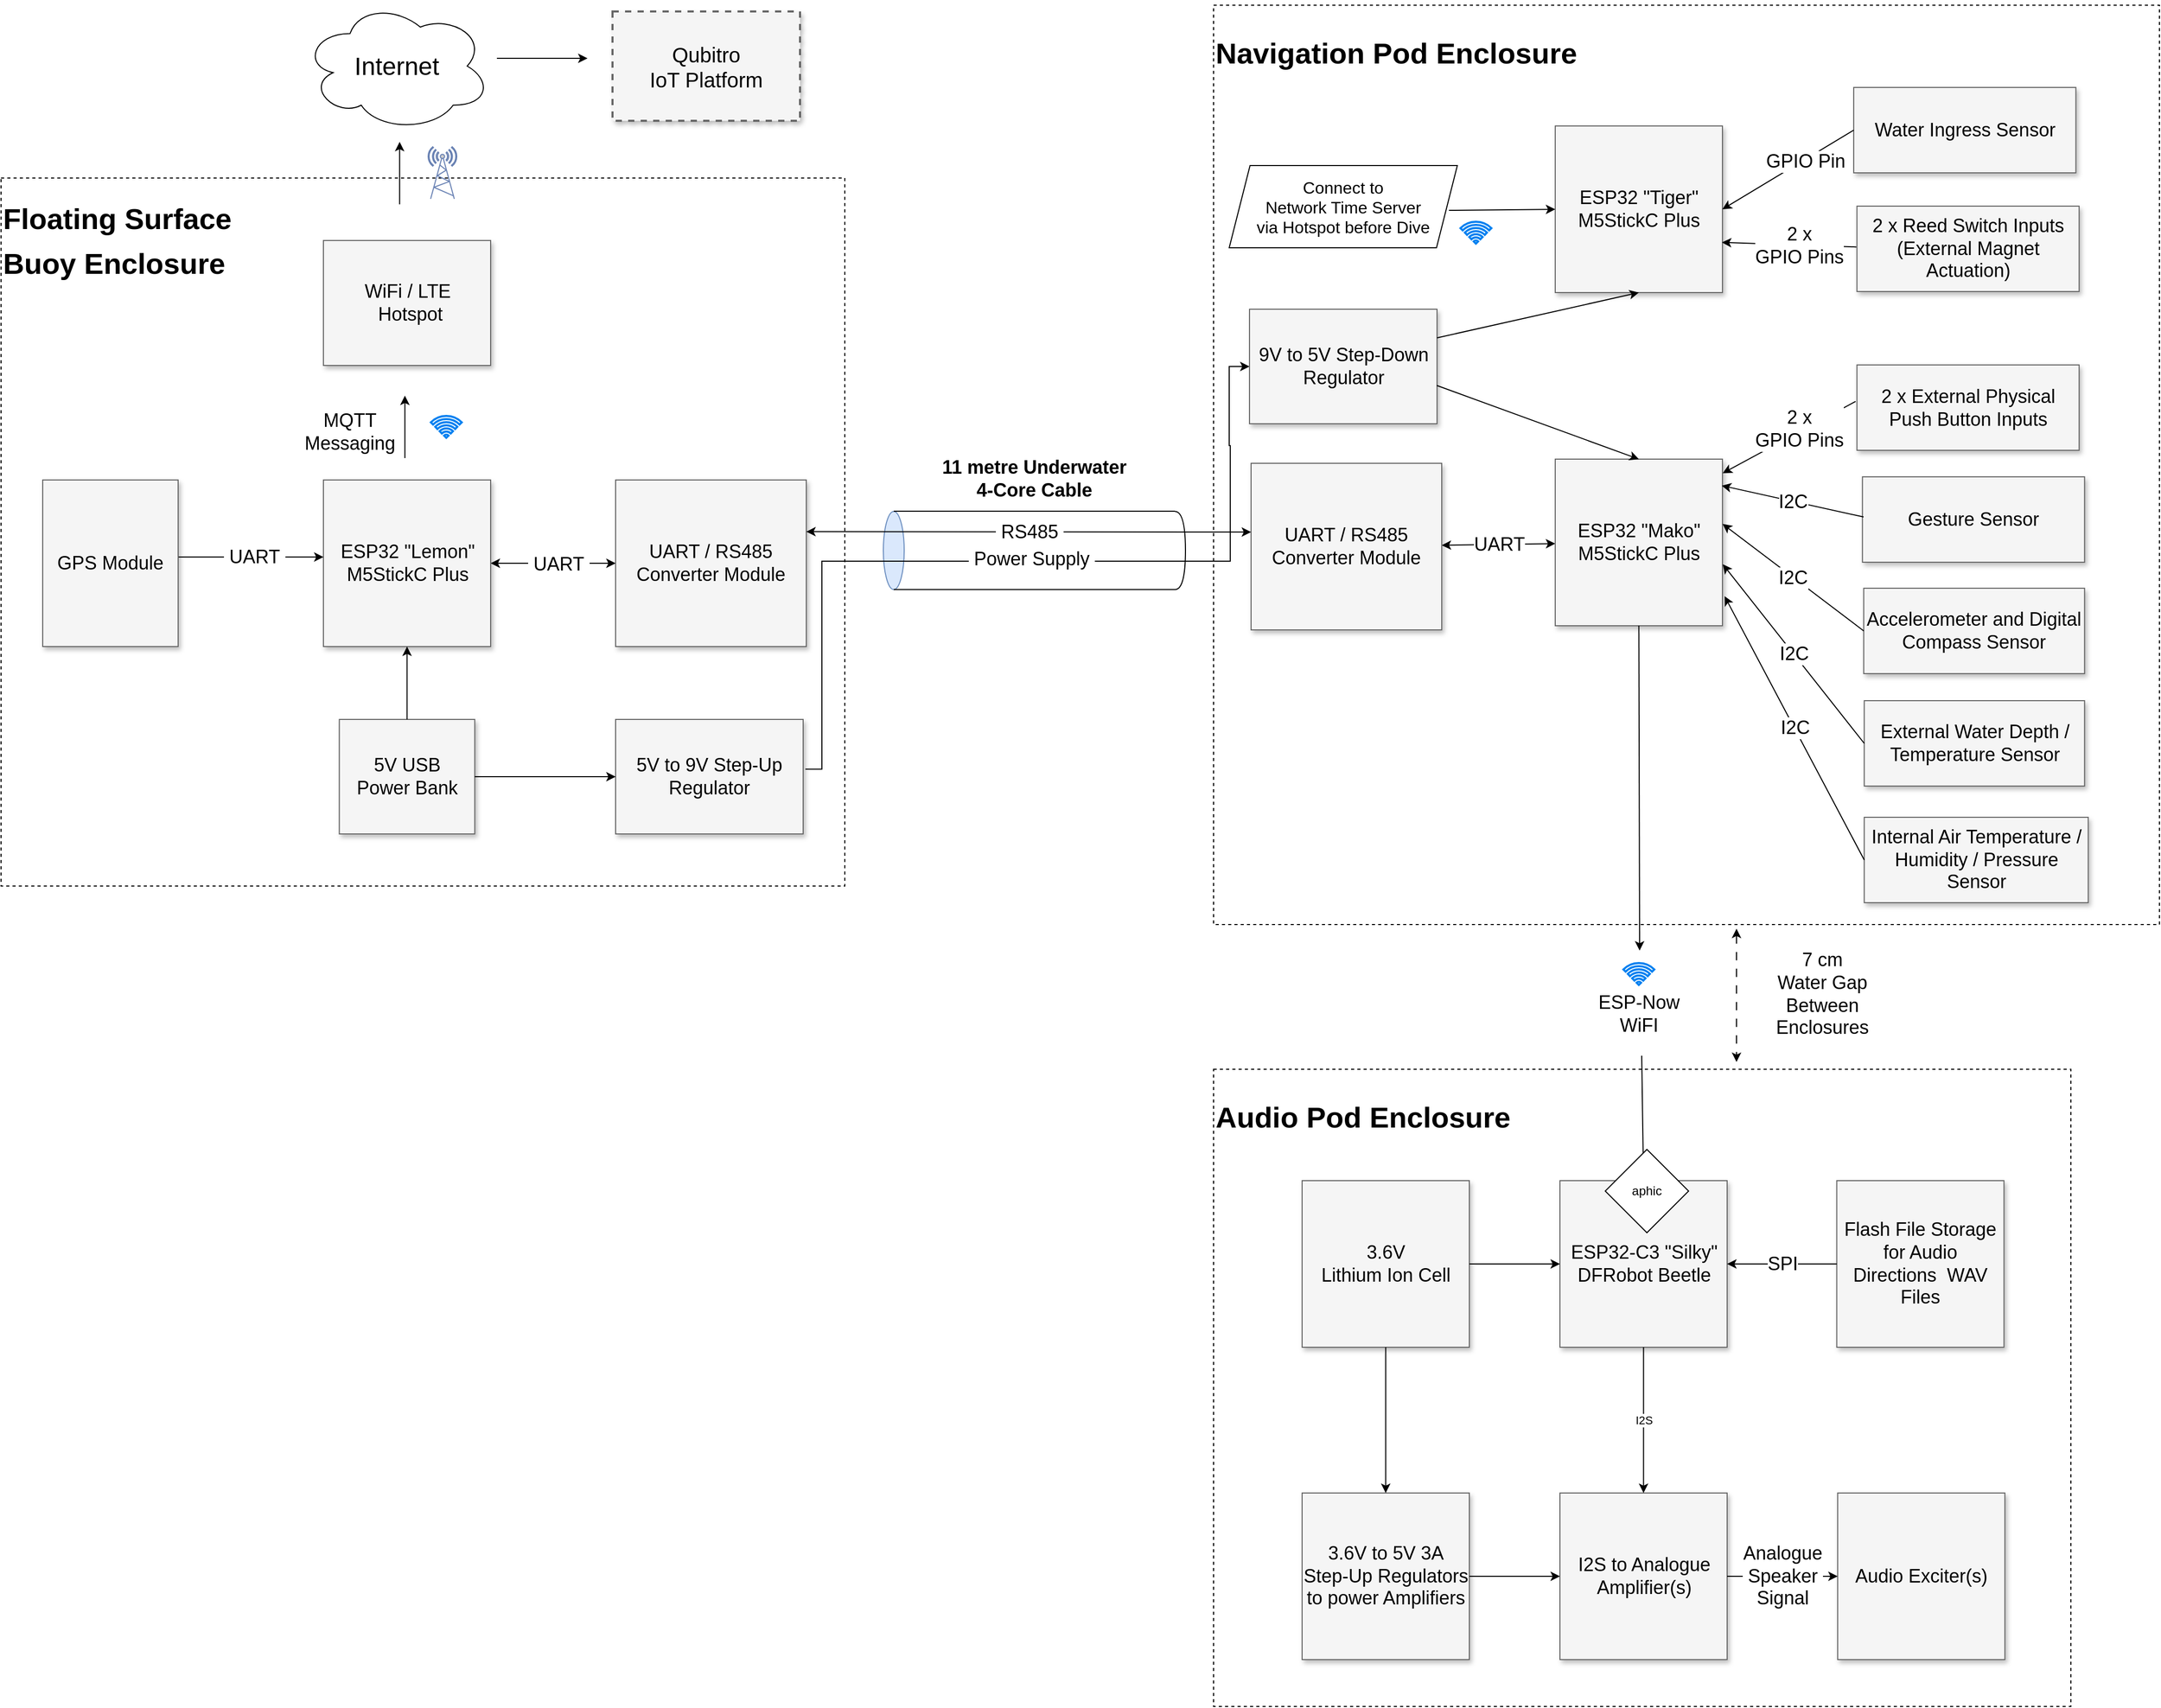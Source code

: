 <mxfile version="22.0.2" type="device">
  <diagram name="Page-1" id="90a13364-a465-7bf4-72fc-28e22215d7a0">
    <mxGraphModel dx="2714" dy="1627" grid="0" gridSize="10" guides="1" tooltips="1" connect="1" arrows="1" fold="1" page="1" pageScale="2.2" pageWidth="1169" pageHeight="826" background="none" math="0" shadow="0">
      <root>
        <mxCell id="0" style=";html=1;" />
        <mxCell id="1" style=";html=1;" parent="0" />
        <mxCell id="FMqgNXlzVBc7Y1tqh_Sm-53" value="&lt;h2 style=&quot;font-size: 28px;&quot;&gt;Navigation Pod Enclosure&lt;/h2&gt;" style="rounded=0;whiteSpace=wrap;html=1;align=left;imageVerticalAlign=middle;verticalAlign=top;dashed=1;fillColor=none;fontSize=28;" vertex="1" parent="1">
          <mxGeometry x="1448" y="52" width="908" height="883" as="geometry" />
        </mxCell>
        <mxCell id="FMqgNXlzVBc7Y1tqh_Sm-22" value="&lt;h2 style=&quot;font-size: 28px; line-height: 70%;&quot;&gt;Floating Surface&amp;nbsp;&lt;/h2&gt;&lt;h2 style=&quot;font-size: 28px; line-height: 70%;&quot;&gt;Buoy Enclosure&lt;/h2&gt;" style="rounded=0;whiteSpace=wrap;html=1;align=left;imageVerticalAlign=middle;verticalAlign=top;dashed=1;fontSize=28;" vertex="1" parent="1">
          <mxGeometry x="284" y="218" width="810" height="680" as="geometry" />
        </mxCell>
        <mxCell id="3a17f1ce550125da-1" value="Qubitro &lt;br&gt;IoT Platform" style="whiteSpace=wrap;html=1;shadow=1;fontSize=20;fillColor=#f5f5f5;strokeColor=#666666;strokeWidth=2;dashed=1;" parent="1" vertex="1">
          <mxGeometry x="871" y="58" width="180" height="105" as="geometry" />
        </mxCell>
        <mxCell id="3a17f1ce550125da-13" style="edgeStyle=elbowEdgeStyle;rounded=0;html=1;startArrow=classic;startFill=1;jettySize=auto;orthogonalLoop=1;fontSize=18;elbow=vertical;" parent="1" source="3a17f1ce550125da-2" target="3a17f1ce550125da-4" edge="1">
          <mxGeometry relative="1" as="geometry" />
        </mxCell>
        <mxCell id="FMqgNXlzVBc7Y1tqh_Sm-28" value="&amp;nbsp;UART&amp;nbsp;" style="edgeLabel;html=1;align=center;verticalAlign=middle;resizable=0;points=[];fontSize=18;" vertex="1" connectable="0" parent="3a17f1ce550125da-13">
          <mxGeometry x="0.586" y="-1" relative="1" as="geometry">
            <mxPoint x="-30" as="offset" />
          </mxGeometry>
        </mxCell>
        <mxCell id="3a17f1ce550125da-2" value="ESP32 &quot;Lemon&quot;&lt;br&gt;M5StickC Plus" style="whiteSpace=wrap;html=1;shadow=1;fontSize=18;fillColor=#f5f5f5;strokeColor=#666666;" parent="1" vertex="1">
          <mxGeometry x="593.5" y="508" width="160.5" height="160" as="geometry" />
        </mxCell>
        <mxCell id="3a17f1ce550125da-4" value="UART / RS485 Converter Module" style="whiteSpace=wrap;html=1;shadow=1;fontSize=18;fillColor=#f5f5f5;strokeColor=#666666;" parent="1" vertex="1">
          <mxGeometry x="874" y="508" width="183" height="160" as="geometry" />
        </mxCell>
        <mxCell id="3a17f1ce550125da-20" style="edgeStyle=elbowEdgeStyle;rounded=0;html=1;startArrow=none;startFill=0;jettySize=auto;orthogonalLoop=1;fontSize=18;elbow=vertical;" parent="1" source="3a17f1ce550125da-8" target="3a17f1ce550125da-2" edge="1">
          <mxGeometry relative="1" as="geometry">
            <Array as="points">
              <mxPoint x="551" y="582" />
            </Array>
          </mxGeometry>
        </mxCell>
        <mxCell id="FMqgNXlzVBc7Y1tqh_Sm-29" value="&amp;nbsp;UART&amp;nbsp;" style="edgeLabel;html=1;align=center;verticalAlign=middle;resizable=0;points=[];fontSize=18;" vertex="1" connectable="0" parent="3a17f1ce550125da-20">
          <mxGeometry x="0.043" relative="1" as="geometry">
            <mxPoint as="offset" />
          </mxGeometry>
        </mxCell>
        <mxCell id="3a17f1ce550125da-8" value="GPS Module" style="whiteSpace=wrap;html=1;shadow=1;fontSize=18;fillColor=#f5f5f5;strokeColor=#666666;" parent="1" vertex="1">
          <mxGeometry x="324" y="508" width="130" height="160" as="geometry" />
        </mxCell>
        <mxCell id="3a17f1ce550125da-10" value="WiFi / LTE&lt;br&gt;&amp;nbsp;Hotspot" style="whiteSpace=wrap;html=1;shadow=1;fontSize=18;fillColor=#f5f5f5;strokeColor=#666666;" parent="1" vertex="1">
          <mxGeometry x="593.5" y="278" width="160.5" height="120" as="geometry" />
        </mxCell>
        <mxCell id="FMqgNXlzVBc7Y1tqh_Sm-1" value="&lt;font style=&quot;font-size: 24px;&quot;&gt;Internet&lt;/font&gt;" style="ellipse;shape=cloud;whiteSpace=wrap;html=1;" vertex="1" parent="1">
          <mxGeometry x="574" y="48" width="180" height="125" as="geometry" />
        </mxCell>
        <mxCell id="FMqgNXlzVBc7Y1tqh_Sm-2" value="" style="html=1;verticalLabelPosition=bottom;align=center;labelBackgroundColor=#ffffff;verticalAlign=top;strokeWidth=2;strokeColor=#0080F0;shadow=0;dashed=0;shape=mxgraph.ios7.icons.wifi;pointerEvents=1" vertex="1" parent="1">
          <mxGeometry x="696.6" y="446.5" width="29.7" height="21" as="geometry" />
        </mxCell>
        <mxCell id="FMqgNXlzVBc7Y1tqh_Sm-3" style="edgeStyle=elbowEdgeStyle;rounded=0;html=1;startArrow=none;startFill=0;jettySize=auto;orthogonalLoop=1;fontSize=18;elbow=vertical;" edge="1" parent="1">
          <mxGeometry relative="1" as="geometry">
            <mxPoint x="671.7" y="487" as="sourcePoint" />
            <mxPoint x="671.7" y="427" as="targetPoint" />
          </mxGeometry>
        </mxCell>
        <mxCell id="FMqgNXlzVBc7Y1tqh_Sm-5" value="" style="fontColor=#0066CC;verticalAlign=top;verticalLabelPosition=bottom;labelPosition=center;align=center;html=1;outlineConnect=0;fillColor=#CCCCCC;strokeColor=#6881B3;gradientColor=none;gradientDirection=north;strokeWidth=2;shape=mxgraph.networks.radio_tower;" vertex="1" parent="1">
          <mxGeometry x="694" y="188" width="27.5" height="50" as="geometry" />
        </mxCell>
        <mxCell id="FMqgNXlzVBc7Y1tqh_Sm-12" value="MQTT Messaging" style="text;strokeColor=none;align=center;fillColor=none;html=1;verticalAlign=middle;whiteSpace=wrap;rounded=0;fontSize=18;" vertex="1" parent="1">
          <mxGeometry x="588.7" y="446.5" width="60" height="30" as="geometry" />
        </mxCell>
        <mxCell id="FMqgNXlzVBc7Y1tqh_Sm-19" style="edgeStyle=elbowEdgeStyle;rounded=0;html=1;startArrow=none;startFill=0;jettySize=auto;orthogonalLoop=1;fontSize=18;elbow=vertical;" edge="1" parent="1">
          <mxGeometry relative="1" as="geometry">
            <mxPoint x="666.64" y="243.25" as="sourcePoint" />
            <mxPoint x="666.64" y="183.25" as="targetPoint" />
          </mxGeometry>
        </mxCell>
        <mxCell id="FMqgNXlzVBc7Y1tqh_Sm-98" value="UART" style="edgeStyle=none;rounded=0;orthogonalLoop=1;jettySize=auto;html=1;startArrow=classic;startFill=1;fontSize=18;" edge="1" parent="1" source="FMqgNXlzVBc7Y1tqh_Sm-23" target="FMqgNXlzVBc7Y1tqh_Sm-24">
          <mxGeometry x="-0.011" relative="1" as="geometry">
            <mxPoint as="offset" />
          </mxGeometry>
        </mxCell>
        <mxCell id="FMqgNXlzVBc7Y1tqh_Sm-23" value="ESP32 &quot;Mako&quot;&lt;br&gt;M5StickC Plus" style="whiteSpace=wrap;html=1;shadow=1;fontSize=18;fillColor=#f5f5f5;strokeColor=#666666;" vertex="1" parent="1">
          <mxGeometry x="1776" y="488" width="160.5" height="160" as="geometry" />
        </mxCell>
        <mxCell id="FMqgNXlzVBc7Y1tqh_Sm-24" value="UART / RS485 Converter Module" style="whiteSpace=wrap;html=1;shadow=1;fontSize=18;fillColor=#f5f5f5;strokeColor=#666666;" vertex="1" parent="1">
          <mxGeometry x="1484" y="492" width="183" height="160" as="geometry" />
        </mxCell>
        <mxCell id="FMqgNXlzVBc7Y1tqh_Sm-32" value="5V USB &lt;br&gt;Power Bank" style="whiteSpace=wrap;html=1;shadow=1;fontSize=18;fillColor=#f5f5f5;strokeColor=#666666;" vertex="1" parent="1">
          <mxGeometry x="608.75" y="738" width="130" height="110" as="geometry" />
        </mxCell>
        <mxCell id="FMqgNXlzVBc7Y1tqh_Sm-33" value="5V to 9V Step-Up Regulator" style="whiteSpace=wrap;html=1;shadow=1;fontSize=18;fillColor=#f5f5f5;strokeColor=#666666;" vertex="1" parent="1">
          <mxGeometry x="874" y="738" width="180" height="110" as="geometry" />
        </mxCell>
        <mxCell id="FMqgNXlzVBc7Y1tqh_Sm-51" value="" style="group" vertex="1" connectable="0" parent="1">
          <mxGeometry x="1131" y="538" width="290" height="75.19" as="geometry" />
        </mxCell>
        <mxCell id="FMqgNXlzVBc7Y1tqh_Sm-37" value="" style="ellipse;whiteSpace=wrap;html=1;container=0;fillColor=#dae8fc;strokeColor=#6c8ebf;" vertex="1" parent="FMqgNXlzVBc7Y1tqh_Sm-51">
          <mxGeometry y="0.19" width="20" height="75" as="geometry" />
        </mxCell>
        <mxCell id="FMqgNXlzVBc7Y1tqh_Sm-42" value="" style="curved=1;endArrow=none;html=1;rounded=0;endFill=0;edgeStyle=orthogonalEdgeStyle;" edge="1" parent="FMqgNXlzVBc7Y1tqh_Sm-51">
          <mxGeometry width="50" height="50" relative="1" as="geometry">
            <mxPoint x="280" y="75.19" as="sourcePoint" />
            <mxPoint x="280" y="0.19" as="targetPoint" />
            <Array as="points">
              <mxPoint x="290" y="75.19" />
              <mxPoint x="290" y="0.19" />
            </Array>
          </mxGeometry>
        </mxCell>
        <mxCell id="FMqgNXlzVBc7Y1tqh_Sm-48" value="" style="endArrow=none;html=1;rounded=0;" edge="1" parent="FMqgNXlzVBc7Y1tqh_Sm-51">
          <mxGeometry width="50" height="50" relative="1" as="geometry">
            <mxPoint x="10" y="75.19" as="sourcePoint" />
            <mxPoint x="280" y="75.19" as="targetPoint" />
          </mxGeometry>
        </mxCell>
        <mxCell id="FMqgNXlzVBc7Y1tqh_Sm-49" value="" style="endArrow=none;html=1;rounded=0;" edge="1" parent="FMqgNXlzVBc7Y1tqh_Sm-51">
          <mxGeometry width="50" height="50" relative="1" as="geometry">
            <mxPoint x="10" as="sourcePoint" />
            <mxPoint x="280" as="targetPoint" />
          </mxGeometry>
        </mxCell>
        <mxCell id="FMqgNXlzVBc7Y1tqh_Sm-25" value="" style="endArrow=classic;startArrow=classic;html=1;rounded=0;" edge="1" parent="1">
          <mxGeometry width="50" height="50" relative="1" as="geometry">
            <mxPoint x="1057" y="557.66" as="sourcePoint" />
            <mxPoint x="1484" y="558" as="targetPoint" />
          </mxGeometry>
        </mxCell>
        <mxCell id="FMqgNXlzVBc7Y1tqh_Sm-27" value="&amp;nbsp;RS485&amp;nbsp;" style="edgeLabel;html=1;align=center;verticalAlign=middle;resizable=0;points=[];fontSize=18;" vertex="1" connectable="0" parent="FMqgNXlzVBc7Y1tqh_Sm-25">
          <mxGeometry x="0.141" y="-1" relative="1" as="geometry">
            <mxPoint x="-30" y="-1" as="offset" />
          </mxGeometry>
        </mxCell>
        <mxCell id="FMqgNXlzVBc7Y1tqh_Sm-30" style="edgeStyle=orthogonalEdgeStyle;rounded=0;html=1;startArrow=none;startFill=0;jettySize=auto;orthogonalLoop=1;fontSize=18;elbow=horizontal;exitX=1.012;exitY=0.434;exitDx=0;exitDy=0;exitPerimeter=0;" edge="1" parent="1" source="FMqgNXlzVBc7Y1tqh_Sm-33" target="FMqgNXlzVBc7Y1tqh_Sm-59">
          <mxGeometry relative="1" as="geometry">
            <Array as="points">
              <mxPoint x="1072" y="786" />
              <mxPoint x="1072" y="586" />
              <mxPoint x="1464" y="586" />
              <mxPoint x="1464" y="475" />
              <mxPoint x="1463" y="475" />
              <mxPoint x="1463" y="399" />
            </Array>
            <mxPoint x="1034" y="787.72" as="sourcePoint" />
            <mxPoint x="1404" y="853" as="targetPoint" />
          </mxGeometry>
        </mxCell>
        <mxCell id="FMqgNXlzVBc7Y1tqh_Sm-31" value="&amp;nbsp;Power Supply&amp;nbsp;" style="edgeLabel;html=1;align=center;verticalAlign=middle;resizable=0;points=[];fontSize=18;" vertex="1" connectable="0" parent="FMqgNXlzVBc7Y1tqh_Sm-30">
          <mxGeometry x="0.043" relative="1" as="geometry">
            <mxPoint x="-9" y="-2" as="offset" />
          </mxGeometry>
        </mxCell>
        <mxCell id="FMqgNXlzVBc7Y1tqh_Sm-52" value="11 metre Underwater 4-Core Cable" style="text;strokeColor=none;align=center;fillColor=none;html=1;verticalAlign=middle;whiteSpace=wrap;rounded=0;fontStyle=1;fontSize=18;" vertex="1" parent="1">
          <mxGeometry x="1179.12" y="492" width="193.75" height="30" as="geometry" />
        </mxCell>
        <mxCell id="FMqgNXlzVBc7Y1tqh_Sm-54" value="Accelerometer and Digital Compass Sensor" style="whiteSpace=wrap;html=1;shadow=1;fontSize=18;fillColor=#f5f5f5;strokeColor=#666666;" vertex="1" parent="1">
          <mxGeometry x="2072.14" y="612" width="212" height="82" as="geometry" />
        </mxCell>
        <mxCell id="FMqgNXlzVBc7Y1tqh_Sm-55" value="Gesture Sensor" style="whiteSpace=wrap;html=1;shadow=1;fontSize=18;fillColor=#f5f5f5;strokeColor=#666666;" vertex="1" parent="1">
          <mxGeometry x="2070.89" y="505" width="213.25" height="82" as="geometry" />
        </mxCell>
        <mxCell id="FMqgNXlzVBc7Y1tqh_Sm-57" value="External Water Depth / Temperature Sensor" style="whiteSpace=wrap;html=1;shadow=1;fontSize=18;fillColor=#f5f5f5;strokeColor=#666666;" vertex="1" parent="1">
          <mxGeometry x="2072.64" y="720" width="211.5" height="82" as="geometry" />
        </mxCell>
        <mxCell id="FMqgNXlzVBc7Y1tqh_Sm-58" value="Internal Air Temperature / Humidity / Pressure Sensor" style="whiteSpace=wrap;html=1;shadow=1;fontSize=18;fillColor=#f5f5f5;strokeColor=#666666;" vertex="1" parent="1">
          <mxGeometry x="2072.64" y="832" width="215" height="82" as="geometry" />
        </mxCell>
        <mxCell id="FMqgNXlzVBc7Y1tqh_Sm-59" value="9V to 5V Step-Down Regulator" style="whiteSpace=wrap;html=1;shadow=1;fontSize=18;fillColor=#f5f5f5;strokeColor=#666666;" vertex="1" parent="1">
          <mxGeometry x="1482.5" y="344" width="180" height="110" as="geometry" />
        </mxCell>
        <mxCell id="FMqgNXlzVBc7Y1tqh_Sm-67" value="ESP32 &quot;Tiger&quot;&lt;br&gt;M5StickC Plus" style="whiteSpace=wrap;html=1;shadow=1;fontSize=18;fillColor=#f5f5f5;strokeColor=#666666;" vertex="1" parent="1">
          <mxGeometry x="1776" y="168" width="160.5" height="160" as="geometry" />
        </mxCell>
        <mxCell id="FMqgNXlzVBc7Y1tqh_Sm-68" value="Water Ingress Sensor" style="whiteSpace=wrap;html=1;shadow=1;fontSize=18;fillColor=#f5f5f5;strokeColor=#666666;" vertex="1" parent="1">
          <mxGeometry x="2062.52" y="131" width="213.25" height="82" as="geometry" />
        </mxCell>
        <mxCell id="FMqgNXlzVBc7Y1tqh_Sm-69" value="&lt;h2 style=&quot;font-size: 28px;&quot;&gt;Audio Pod Enclosure&lt;/h2&gt;" style="rounded=0;whiteSpace=wrap;html=1;align=left;imageVerticalAlign=middle;verticalAlign=top;dashed=1;fillColor=none;fontSize=28;" vertex="1" parent="1">
          <mxGeometry x="1448" y="1074" width="823" height="612" as="geometry" />
        </mxCell>
        <mxCell id="FMqgNXlzVBc7Y1tqh_Sm-70" value="ESP32-C3 &quot;Silky&quot;&lt;br&gt;DFRobot Beetle" style="whiteSpace=wrap;html=1;shadow=1;fontSize=18;fillColor=#f5f5f5;strokeColor=#666666;" vertex="1" parent="1">
          <mxGeometry x="1780.5" y="1181" width="160.5" height="160" as="geometry" />
        </mxCell>
        <mxCell id="FMqgNXlzVBc7Y1tqh_Sm-71" value="3.6V &lt;br&gt;Lithium Ion Cell" style="whiteSpace=wrap;html=1;shadow=1;fontSize=18;fillColor=#f5f5f5;strokeColor=#666666;" vertex="1" parent="1">
          <mxGeometry x="1533" y="1181" width="160.5" height="160" as="geometry" />
        </mxCell>
        <mxCell id="FMqgNXlzVBc7Y1tqh_Sm-72" value="Flash File Storage for Audio Directions&amp;nbsp; WAV Files" style="whiteSpace=wrap;html=1;shadow=1;fontSize=18;fillColor=#f5f5f5;strokeColor=#666666;" vertex="1" parent="1">
          <mxGeometry x="2046.25" y="1181" width="160.5" height="160" as="geometry" />
        </mxCell>
        <mxCell id="FMqgNXlzVBc7Y1tqh_Sm-73" value="3.6V to 5V 3A&lt;br&gt;Step-Up Regulators to power Amplifiers" style="whiteSpace=wrap;html=1;shadow=1;fontSize=18;fillColor=#f5f5f5;strokeColor=#666666;" vertex="1" parent="1">
          <mxGeometry x="1533" y="1481" width="160.5" height="160" as="geometry" />
        </mxCell>
        <mxCell id="FMqgNXlzVBc7Y1tqh_Sm-74" value="I2S to Analogue Amplifier(s)" style="whiteSpace=wrap;html=1;shadow=1;fontSize=18;fillColor=#f5f5f5;strokeColor=#666666;" vertex="1" parent="1">
          <mxGeometry x="1780.5" y="1481" width="160.5" height="160" as="geometry" />
        </mxCell>
        <mxCell id="FMqgNXlzVBc7Y1tqh_Sm-75" value="Audio Exciter(s)" style="whiteSpace=wrap;html=1;shadow=1;fontSize=18;fillColor=#f5f5f5;strokeColor=#666666;" vertex="1" parent="1">
          <mxGeometry x="2047.13" y="1481" width="160.5" height="160" as="geometry" />
        </mxCell>
        <mxCell id="FMqgNXlzVBc7Y1tqh_Sm-77" value="ESP-Now&lt;br style=&quot;font-size: 18px;&quot;&gt;WiFI" style="html=1;verticalLabelPosition=bottom;align=center;labelBackgroundColor=#ffffff;verticalAlign=top;strokeWidth=2;strokeColor=#0080F0;shadow=0;dashed=0;shape=mxgraph.ios7.icons.wifi;pointerEvents=1;fontSize=18;" vertex="1" parent="1">
          <mxGeometry x="1841.4" y="972" width="29.7" height="21" as="geometry" />
        </mxCell>
        <mxCell id="FMqgNXlzVBc7Y1tqh_Sm-81" value="" style="edgeStyle=none;orthogonalLoop=1;jettySize=auto;html=1;rounded=0;exitX=0.5;exitY=1;exitDx=0;exitDy=0;" edge="1" parent="1" source="FMqgNXlzVBc7Y1tqh_Sm-23">
          <mxGeometry width="80" relative="1" as="geometry">
            <mxPoint x="1815" y="685" as="sourcePoint" />
            <mxPoint x="1857" y="960" as="targetPoint" />
            <Array as="points" />
          </mxGeometry>
        </mxCell>
        <mxCell id="FMqgNXlzVBc7Y1tqh_Sm-88" value="I2C" style="edgeStyle=none;orthogonalLoop=1;jettySize=auto;html=1;rounded=0;exitX=0.005;exitY=0.47;exitDx=0;exitDy=0;entryX=0.996;entryY=0.159;entryDx=0;entryDy=0;exitPerimeter=0;entryPerimeter=0;fontSize=18;" edge="1" parent="1" source="FMqgNXlzVBc7Y1tqh_Sm-55" target="FMqgNXlzVBc7Y1tqh_Sm-23">
          <mxGeometry width="80" relative="1" as="geometry">
            <mxPoint x="1970" y="284" as="sourcePoint" />
            <mxPoint x="1889" y="489" as="targetPoint" />
            <Array as="points" />
          </mxGeometry>
        </mxCell>
        <mxCell id="FMqgNXlzVBc7Y1tqh_Sm-89" value="I2C" style="edgeStyle=none;orthogonalLoop=1;jettySize=auto;html=1;rounded=0;exitX=0;exitY=0.5;exitDx=0;exitDy=0;entryX=1.001;entryY=0.389;entryDx=0;entryDy=0;entryPerimeter=0;fontSize=18;" edge="1" parent="1" source="FMqgNXlzVBc7Y1tqh_Sm-54" target="FMqgNXlzVBc7Y1tqh_Sm-23">
          <mxGeometry width="80" relative="1" as="geometry">
            <mxPoint x="1985" y="372" as="sourcePoint" />
            <mxPoint x="1900" y="499" as="targetPoint" />
            <Array as="points" />
          </mxGeometry>
        </mxCell>
        <mxCell id="FMqgNXlzVBc7Y1tqh_Sm-90" value="I2C" style="edgeStyle=none;orthogonalLoop=1;jettySize=auto;html=1;rounded=0;exitX=0;exitY=0.5;exitDx=0;exitDy=0;entryX=1.002;entryY=0.631;entryDx=0;entryDy=0;entryPerimeter=0;fontSize=18;" edge="1" parent="1" source="FMqgNXlzVBc7Y1tqh_Sm-57" target="FMqgNXlzVBc7Y1tqh_Sm-23">
          <mxGeometry width="80" relative="1" as="geometry">
            <mxPoint x="1984" y="499" as="sourcePoint" />
            <mxPoint x="1900" y="539" as="targetPoint" />
            <Array as="points" />
          </mxGeometry>
        </mxCell>
        <mxCell id="FMqgNXlzVBc7Y1tqh_Sm-91" value="I2C" style="edgeStyle=none;orthogonalLoop=1;jettySize=auto;html=1;rounded=0;exitX=0;exitY=0.5;exitDx=0;exitDy=0;entryX=1.013;entryY=0.823;entryDx=0;entryDy=0;entryPerimeter=0;fontSize=18;" edge="1" parent="1" source="FMqgNXlzVBc7Y1tqh_Sm-58" target="FMqgNXlzVBc7Y1tqh_Sm-23">
          <mxGeometry width="80" relative="1" as="geometry">
            <mxPoint x="1984" y="625" as="sourcePoint" />
            <mxPoint x="1900" y="600" as="targetPoint" />
            <Array as="points" />
          </mxGeometry>
        </mxCell>
        <mxCell id="FMqgNXlzVBc7Y1tqh_Sm-92" value="" style="edgeStyle=none;orthogonalLoop=1;jettySize=auto;html=1;rounded=0;" edge="1" parent="1">
          <mxGeometry width="80" relative="1" as="geometry">
            <mxPoint x="760" y="103" as="sourcePoint" />
            <mxPoint x="847" y="103" as="targetPoint" />
            <Array as="points" />
          </mxGeometry>
        </mxCell>
        <mxCell id="FMqgNXlzVBc7Y1tqh_Sm-93" value="" style="edgeStyle=none;orthogonalLoop=1;jettySize=auto;html=1;rounded=0;startArrow=classic;startFill=1;dashed=1;dashPattern=8 8;" edge="1" parent="1">
          <mxGeometry width="80" relative="1" as="geometry">
            <mxPoint x="1950" y="939" as="sourcePoint" />
            <mxPoint x="1950" y="1067" as="targetPoint" />
            <Array as="points" />
          </mxGeometry>
        </mxCell>
        <mxCell id="FMqgNXlzVBc7Y1tqh_Sm-94" value="7 cm&lt;br style=&quot;font-size: 18px;&quot;&gt;Water Gap&lt;br&gt;Between&lt;br&gt;Enclosures" style="edgeLabel;html=1;align=center;verticalAlign=middle;resizable=0;points=[];fontSize=18;" vertex="1" connectable="0" parent="FMqgNXlzVBc7Y1tqh_Sm-93">
          <mxGeometry x="-0.123" y="-2" relative="1" as="geometry">
            <mxPoint x="84" y="7" as="offset" />
          </mxGeometry>
        </mxCell>
        <mxCell id="FMqgNXlzVBc7Y1tqh_Sm-95" value="" style="edgeStyle=none;orthogonalLoop=1;jettySize=auto;html=1;rounded=0;exitX=0;exitY=0.5;exitDx=0;exitDy=0;entryX=1;entryY=0.5;entryDx=0;entryDy=0;" edge="1" parent="1" source="FMqgNXlzVBc7Y1tqh_Sm-68" target="FMqgNXlzVBc7Y1tqh_Sm-67">
          <mxGeometry width="80" relative="1" as="geometry">
            <mxPoint x="2467.8" y="313.833" as="sourcePoint" />
            <mxPoint x="2468" y="550" as="targetPoint" />
            <Array as="points" />
          </mxGeometry>
        </mxCell>
        <mxCell id="FMqgNXlzVBc7Y1tqh_Sm-96" value="GPIO Pin" style="edgeLabel;html=1;align=center;verticalAlign=middle;resizable=0;points=[];fontSize=18;" vertex="1" connectable="0" parent="FMqgNXlzVBc7Y1tqh_Sm-95">
          <mxGeometry x="-0.246" y="1" relative="1" as="geometry">
            <mxPoint as="offset" />
          </mxGeometry>
        </mxCell>
        <mxCell id="FMqgNXlzVBc7Y1tqh_Sm-102" value="Connect to &lt;br&gt;Network Time Server &lt;br&gt;via Hotspot before Dive" style="shape=parallelogram;perimeter=parallelogramPerimeter;whiteSpace=wrap;html=1;fixedSize=1;fontSize=16;" vertex="1" parent="1">
          <mxGeometry x="1463" y="206" width="219" height="79" as="geometry" />
        </mxCell>
        <mxCell id="FMqgNXlzVBc7Y1tqh_Sm-103" value="" style="edgeStyle=none;orthogonalLoop=1;jettySize=auto;html=1;rounded=0;entryX=0;entryY=0.5;entryDx=0;entryDy=0;exitX=0.963;exitY=0.545;exitDx=0;exitDy=0;exitPerimeter=0;" edge="1" parent="1" source="FMqgNXlzVBc7Y1tqh_Sm-102" target="FMqgNXlzVBc7Y1tqh_Sm-67">
          <mxGeometry width="80" relative="1" as="geometry">
            <mxPoint x="1636" y="249" as="sourcePoint" />
            <mxPoint x="1364.857" y="239.714" as="targetPoint" />
            <Array as="points" />
          </mxGeometry>
        </mxCell>
        <mxCell id="FMqgNXlzVBc7Y1tqh_Sm-105" value="SPI" style="edgeStyle=none;orthogonalLoop=1;jettySize=auto;html=1;rounded=0;entryX=1;entryY=0.5;entryDx=0;entryDy=0;exitX=0;exitY=0.5;exitDx=0;exitDy=0;fontSize=18;" edge="1" parent="1" source="FMqgNXlzVBc7Y1tqh_Sm-72" target="FMqgNXlzVBc7Y1tqh_Sm-70">
          <mxGeometry width="80" relative="1" as="geometry">
            <mxPoint x="2326.5" y="1220" as="sourcePoint" />
            <mxPoint x="2406.5" y="1220" as="targetPoint" />
            <Array as="points" />
          </mxGeometry>
        </mxCell>
        <mxCell id="FMqgNXlzVBc7Y1tqh_Sm-106" value="I2S" style="edgeStyle=none;orthogonalLoop=1;jettySize=auto;html=1;rounded=0;entryX=0.5;entryY=0;entryDx=0;entryDy=0;exitX=0.5;exitY=1;exitDx=0;exitDy=0;" edge="1" parent="1" source="FMqgNXlzVBc7Y1tqh_Sm-70" target="FMqgNXlzVBc7Y1tqh_Sm-74">
          <mxGeometry width="80" relative="1" as="geometry">
            <mxPoint x="2056" y="1271" as="sourcePoint" />
            <mxPoint x="1947" y="1271" as="targetPoint" />
            <Array as="points" />
          </mxGeometry>
        </mxCell>
        <mxCell id="FMqgNXlzVBc7Y1tqh_Sm-107" value="Analogue &lt;br style=&quot;font-size: 18px;&quot;&gt;Speaker&lt;br style=&quot;font-size: 18px;&quot;&gt;Signal" style="edgeStyle=none;orthogonalLoop=1;jettySize=auto;html=1;rounded=0;entryX=0;entryY=0.5;entryDx=0;entryDy=0;exitX=1;exitY=0.5;exitDx=0;exitDy=0;fontSize=18;" edge="1" parent="1" source="FMqgNXlzVBc7Y1tqh_Sm-74" target="FMqgNXlzVBc7Y1tqh_Sm-75">
          <mxGeometry width="80" relative="1" as="geometry">
            <mxPoint x="1866" y="1351" as="sourcePoint" />
            <mxPoint x="1871" y="1487" as="targetPoint" />
            <Array as="points" />
          </mxGeometry>
        </mxCell>
        <mxCell id="FMqgNXlzVBc7Y1tqh_Sm-108" value="" style="edgeStyle=none;orthogonalLoop=1;jettySize=auto;html=1;rounded=0;exitX=0.5;exitY=1;exitDx=0;exitDy=0;" edge="1" parent="1" source="FMqgNXlzVBc7Y1tqh_Sm-71" target="FMqgNXlzVBc7Y1tqh_Sm-73">
          <mxGeometry width="80" relative="1" as="geometry">
            <mxPoint x="1602.5" y="1336" as="sourcePoint" />
            <mxPoint x="1682.5" y="1336" as="targetPoint" />
            <Array as="points" />
          </mxGeometry>
        </mxCell>
        <mxCell id="FMqgNXlzVBc7Y1tqh_Sm-109" value="2 x Reed Switch Inputs (External Magnet Actuation)" style="whiteSpace=wrap;html=1;shadow=1;fontSize=18;fillColor=#f5f5f5;strokeColor=#666666;" vertex="1" parent="1">
          <mxGeometry x="2065.64" y="245" width="213.25" height="82" as="geometry" />
        </mxCell>
        <mxCell id="FMqgNXlzVBc7Y1tqh_Sm-110" value="" style="edgeStyle=none;orthogonalLoop=1;jettySize=auto;html=1;rounded=0;entryX=0.997;entryY=0.699;entryDx=0;entryDy=0;exitX=-0.003;exitY=0.478;exitDx=0;exitDy=0;exitPerimeter=0;entryPerimeter=0;" edge="1" parent="1" source="FMqgNXlzVBc7Y1tqh_Sm-109" target="FMqgNXlzVBc7Y1tqh_Sm-67">
          <mxGeometry width="80" relative="1" as="geometry">
            <mxPoint x="1972" y="179" as="sourcePoint" />
            <mxPoint x="1889" y="259" as="targetPoint" />
            <Array as="points" />
          </mxGeometry>
        </mxCell>
        <mxCell id="FMqgNXlzVBc7Y1tqh_Sm-111" value="2 x &lt;br style=&quot;font-size: 18px;&quot;&gt;GPIO Pins" style="edgeLabel;html=1;align=center;verticalAlign=middle;resizable=0;points=[];fontSize=18;" vertex="1" connectable="0" parent="FMqgNXlzVBc7Y1tqh_Sm-110">
          <mxGeometry x="-0.246" y="1" relative="1" as="geometry">
            <mxPoint x="-7" y="-1" as="offset" />
          </mxGeometry>
        </mxCell>
        <mxCell id="FMqgNXlzVBc7Y1tqh_Sm-112" value="2 x External Physical Push Button Inputs" style="whiteSpace=wrap;html=1;shadow=1;fontSize=18;fillColor=#f5f5f5;strokeColor=#666666;" vertex="1" parent="1">
          <mxGeometry x="2065.64" y="397.5" width="213.25" height="82" as="geometry" />
        </mxCell>
        <mxCell id="FMqgNXlzVBc7Y1tqh_Sm-113" value="" style="edgeStyle=none;orthogonalLoop=1;jettySize=auto;html=1;rounded=0;entryX=1.002;entryY=0.084;entryDx=0;entryDy=0;exitX=-0.006;exitY=0.427;exitDx=0;exitDy=0;exitPerimeter=0;entryPerimeter=0;" edge="1" parent="1" source="FMqgNXlzVBc7Y1tqh_Sm-112" target="FMqgNXlzVBc7Y1tqh_Sm-23">
          <mxGeometry width="80" relative="1" as="geometry">
            <mxPoint x="1985" y="384" as="sourcePoint" />
            <mxPoint x="1899" y="384" as="targetPoint" />
            <Array as="points" />
          </mxGeometry>
        </mxCell>
        <mxCell id="FMqgNXlzVBc7Y1tqh_Sm-114" value="2 x &lt;br style=&quot;font-size: 18px;&quot;&gt;GPIO Pins" style="edgeLabel;html=1;align=center;verticalAlign=middle;resizable=0;points=[];fontSize=18;" vertex="1" connectable="0" parent="FMqgNXlzVBc7Y1tqh_Sm-113">
          <mxGeometry x="-0.246" y="1" relative="1" as="geometry">
            <mxPoint x="-7" y="-1" as="offset" />
          </mxGeometry>
        </mxCell>
        <mxCell id="FMqgNXlzVBc7Y1tqh_Sm-115" value="" style="edgeStyle=none;orthogonalLoop=1;jettySize=auto;html=1;rounded=0;exitX=1;exitY=0.5;exitDx=0;exitDy=0;entryX=0;entryY=0.5;entryDx=0;entryDy=0;" edge="1" parent="1" source="FMqgNXlzVBc7Y1tqh_Sm-32" target="FMqgNXlzVBc7Y1tqh_Sm-33">
          <mxGeometry width="80" relative="1" as="geometry">
            <mxPoint x="856.364" y="1084.818" as="sourcePoint" />
            <mxPoint x="936.364" y="1084.818" as="targetPoint" />
            <Array as="points" />
          </mxGeometry>
        </mxCell>
        <mxCell id="FMqgNXlzVBc7Y1tqh_Sm-116" value="" style="html=1;verticalLabelPosition=bottom;align=center;labelBackgroundColor=#ffffff;verticalAlign=top;strokeWidth=2;strokeColor=#0080F0;shadow=0;dashed=0;shape=mxgraph.ios7.icons.wifi;pointerEvents=1" vertex="1" parent="1">
          <mxGeometry x="1685" y="260" width="29.7" height="21" as="geometry" />
        </mxCell>
        <mxCell id="FMqgNXlzVBc7Y1tqh_Sm-118" value="" style="edgeStyle=none;orthogonalLoop=1;jettySize=auto;html=1;rounded=0;exitX=0.5;exitY=0;exitDx=0;exitDy=0;entryX=0.5;entryY=1;entryDx=0;entryDy=0;" edge="1" parent="1" source="FMqgNXlzVBc7Y1tqh_Sm-32" target="3a17f1ce550125da-2">
          <mxGeometry width="80" relative="1" as="geometry">
            <mxPoint x="749" y="803" as="sourcePoint" />
            <mxPoint x="884" y="803" as="targetPoint" />
            <Array as="points" />
          </mxGeometry>
        </mxCell>
        <mxCell id="FMqgNXlzVBc7Y1tqh_Sm-119" value="" style="edgeStyle=none;orthogonalLoop=1;jettySize=auto;html=1;rounded=0;entryX=0.5;entryY=0;entryDx=0;entryDy=0;exitX=0.999;exitY=0.666;exitDx=0;exitDy=0;exitPerimeter=0;" edge="1" parent="1" source="FMqgNXlzVBc7Y1tqh_Sm-59" target="FMqgNXlzVBc7Y1tqh_Sm-23">
          <mxGeometry width="80" relative="1" as="geometry">
            <mxPoint x="1336.176" y="375.765" as="sourcePoint" />
            <mxPoint x="1416.176" y="375.765" as="targetPoint" />
            <Array as="points" />
          </mxGeometry>
        </mxCell>
        <mxCell id="FMqgNXlzVBc7Y1tqh_Sm-120" value="" style="edgeStyle=none;orthogonalLoop=1;jettySize=auto;html=1;rounded=0;entryX=0.5;entryY=1;entryDx=0;entryDy=0;exitX=1;exitY=0.25;exitDx=0;exitDy=0;" edge="1" parent="1" source="FMqgNXlzVBc7Y1tqh_Sm-59" target="FMqgNXlzVBc7Y1tqh_Sm-67">
          <mxGeometry width="80" relative="1" as="geometry">
            <mxPoint x="1673" y="409" as="sourcePoint" />
            <mxPoint x="1819" y="499" as="targetPoint" />
            <Array as="points" />
          </mxGeometry>
        </mxCell>
        <mxCell id="FMqgNXlzVBc7Y1tqh_Sm-121" value="" style="edgeStyle=none;orthogonalLoop=1;jettySize=auto;html=1;rounded=0;entryX=0;entryY=0.5;entryDx=0;entryDy=0;exitX=1;exitY=0.5;exitDx=0;exitDy=0;" edge="1" parent="1" source="FMqgNXlzVBc7Y1tqh_Sm-73" target="FMqgNXlzVBc7Y1tqh_Sm-74">
          <mxGeometry width="80" relative="1" as="geometry">
            <mxPoint x="1240.833" y="1512.167" as="sourcePoint" />
            <mxPoint x="1320.833" y="1512.167" as="targetPoint" />
            <Array as="points" />
          </mxGeometry>
        </mxCell>
        <mxCell id="FMqgNXlzVBc7Y1tqh_Sm-122" value="" style="edgeStyle=none;orthogonalLoop=1;jettySize=auto;html=1;rounded=0;entryX=0;entryY=0.5;entryDx=0;entryDy=0;exitX=1;exitY=0.5;exitDx=0;exitDy=0;" edge="1" parent="1" source="FMqgNXlzVBc7Y1tqh_Sm-71" target="FMqgNXlzVBc7Y1tqh_Sm-70">
          <mxGeometry width="80" relative="1" as="geometry">
            <mxPoint x="1332.5" y="1183.833" as="sourcePoint" />
            <mxPoint x="1412.5" y="1183.833" as="targetPoint" />
            <Array as="points" />
          </mxGeometry>
        </mxCell>
        <mxCell id="FMqgNXlzVBc7Y1tqh_Sm-123" value="" style="edgeStyle=none;orthogonalLoop=1;jettySize=auto;html=1;rounded=0;entryX=0.5;entryY=0;entryDx=0;entryDy=0;" edge="1" parent="1" target="FMqgNXlzVBc7Y1tqh_Sm-70">
          <mxGeometry width="80" relative="1" as="geometry">
            <mxPoint x="1859" y="1061" as="sourcePoint" />
            <mxPoint x="1868" y="964" as="targetPoint" />
            <Array as="points" />
          </mxGeometry>
        </mxCell>
        <mxCell id="FMqgNXlzVBc7Y1tqh_Sm-124" value="aphic" style="rhombus;whiteSpace=wrap;html=1;" vertex="1" parent="1">
          <mxGeometry x="1824" y="1151" width="80" height="80" as="geometry" />
        </mxCell>
      </root>
    </mxGraphModel>
  </diagram>
</mxfile>
